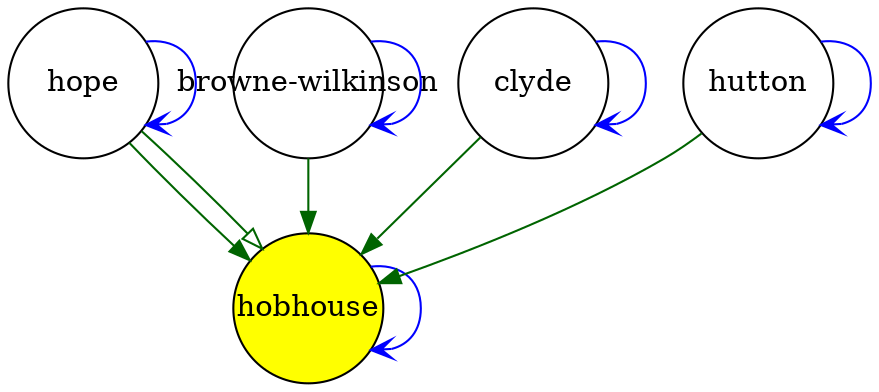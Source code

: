 digraph case21 { 
 K=0.6 
 "hope" -> { "hobhouse" } [color="darkgreen", arrowhead="normal", penwidth=1, href="#6"]; 
 "hope" -> { "hope" } [color="blue", arrowhead="vee", penwidth=1, href="#6"]; 
 "hope" -> { "hobhouse" } [color="darkgreen", arrowhead="onormal", penwidth=1, href="partagr_hope_hobhouse"];
 "browne-wilkinson" -> { "hobhouse" } [color="darkgreen", arrowhead="normal", penwidth=1, href="#39"]; 
 "browne-wilkinson" -> { "browne-wilkinson" } [color="blue", arrowhead="vee", penwidth=1, href="#39"]; 
 "clyde" -> { "hobhouse" } [color="darkgreen", arrowhead="normal", penwidth=1, href="#45"]; 
 "clyde" -> { "clyde" } [color="blue", arrowhead="vee", penwidth=1, href="#45"]; 
 "hutton" -> { "hobhouse" } [color="darkgreen", arrowhead="normal", penwidth=1, href="#51"]; 
 "hutton" -> { "hutton" } [color="blue", arrowhead="vee", penwidth=1, href="#51"]; 
 "hobhouse" -> { "hobhouse" } [color="blue", arrowhead="vee", penwidth=1, href="#344"]; 
 "hope" [shape="circle", fixedsize="true", height=1, width=1, style="filled", fillcolor="white", href="#hope"]; 
 "browne-wilkinson" [shape="circle", fixedsize="true", height=1, width=1, style="filled", fillcolor="white", href="#browne-wilkinson"]; 
 "clyde" [shape="circle", fixedsize="true", height=1, width=1, style="filled", fillcolor="white", href="#clyde"]; 
 "hutton" [shape="circle", fixedsize="true", height=1, width=1, style="filled", fillcolor="white", href="#hutton"]; 
 "hobhouse" [shape="circle", fixedsize="true", height=1, width=1, style="filled", fillcolor="yellow", href="#hobhouse"]; 

}